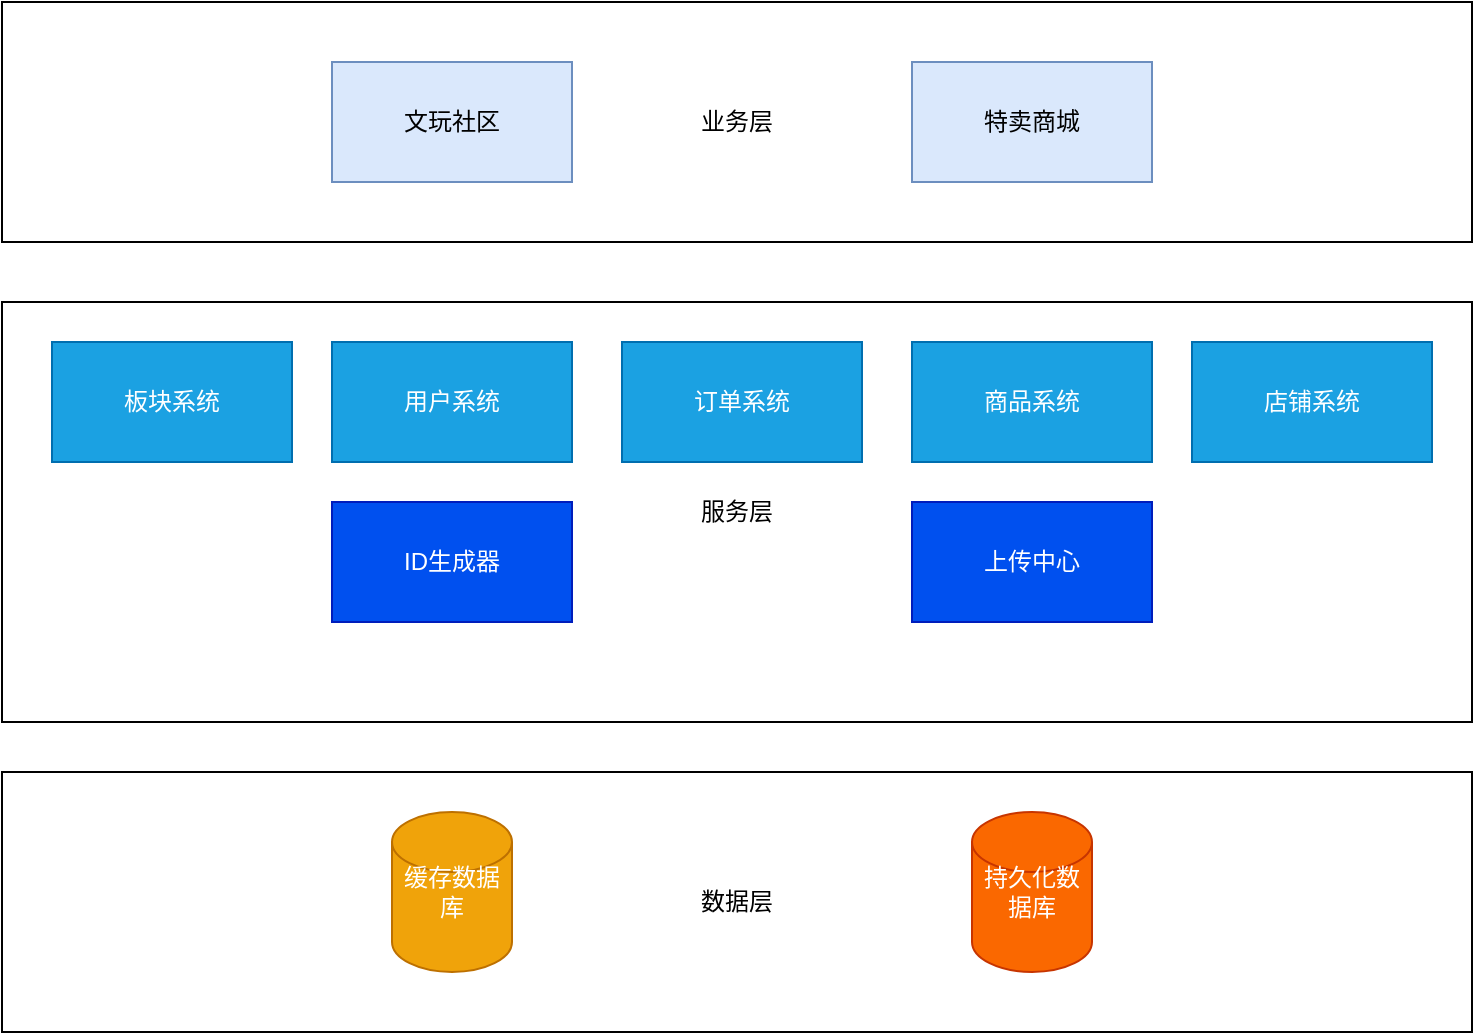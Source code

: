 <mxfile version="13.5.4" type="github"><diagram id="YgU4yX42vRRS7G4Js3PT" name="Page-1"><mxGraphModel dx="1193" dy="603" grid="1" gridSize="10" guides="1" tooltips="1" connect="1" arrows="1" fold="1" page="1" pageScale="1" pageWidth="827" pageHeight="1169" math="0" shadow="0"><root><mxCell id="0"/><mxCell id="1" parent="0"/><mxCell id="IdEeKxnsXP0BwhDuOhQk-12" value="业务层" style="rounded=0;whiteSpace=wrap;html=1;" vertex="1" parent="1"><mxGeometry x="5" y="140" width="735" height="120" as="geometry"/></mxCell><mxCell id="IdEeKxnsXP0BwhDuOhQk-13" value="特卖商城" style="rounded=0;whiteSpace=wrap;html=1;fillColor=#dae8fc;strokeColor=#6c8ebf;" vertex="1" parent="1"><mxGeometry x="460" y="170" width="120" height="60" as="geometry"/></mxCell><mxCell id="IdEeKxnsXP0BwhDuOhQk-14" value="文玩社区" style="rounded=0;whiteSpace=wrap;html=1;fillColor=#dae8fc;strokeColor=#6c8ebf;" vertex="1" parent="1"><mxGeometry x="170" y="170" width="120" height="60" as="geometry"/></mxCell><mxCell id="IdEeKxnsXP0BwhDuOhQk-15" value="服务层" style="rounded=0;whiteSpace=wrap;html=1;" vertex="1" parent="1"><mxGeometry x="5" y="290" width="735" height="210" as="geometry"/></mxCell><mxCell id="IdEeKxnsXP0BwhDuOhQk-18" value="板块系统" style="rounded=0;whiteSpace=wrap;html=1;fillColor=#1ba1e2;strokeColor=#006EAF;fontColor=#ffffff;" vertex="1" parent="1"><mxGeometry x="30" y="310" width="120" height="60" as="geometry"/></mxCell><mxCell id="IdEeKxnsXP0BwhDuOhQk-20" value="用户系统" style="rounded=0;whiteSpace=wrap;html=1;fillColor=#1ba1e2;strokeColor=#006EAF;fontColor=#ffffff;" vertex="1" parent="1"><mxGeometry x="170" y="310" width="120" height="60" as="geometry"/></mxCell><mxCell id="IdEeKxnsXP0BwhDuOhQk-21" value="订单系统" style="rounded=0;whiteSpace=wrap;html=1;fillColor=#1ba1e2;strokeColor=#006EAF;fontColor=#ffffff;" vertex="1" parent="1"><mxGeometry x="315" y="310" width="120" height="60" as="geometry"/></mxCell><mxCell id="IdEeKxnsXP0BwhDuOhQk-22" value="商品系统" style="rounded=0;whiteSpace=wrap;html=1;fillColor=#1ba1e2;strokeColor=#006EAF;fontColor=#ffffff;" vertex="1" parent="1"><mxGeometry x="460" y="310" width="120" height="60" as="geometry"/></mxCell><mxCell id="IdEeKxnsXP0BwhDuOhQk-24" value="店铺系统" style="rounded=0;whiteSpace=wrap;html=1;fillColor=#1ba1e2;strokeColor=#006EAF;fontColor=#ffffff;" vertex="1" parent="1"><mxGeometry x="600" y="310" width="120" height="60" as="geometry"/></mxCell><mxCell id="IdEeKxnsXP0BwhDuOhQk-25" value="ID生成器" style="rounded=0;whiteSpace=wrap;html=1;fillColor=#0050ef;strokeColor=#001DBC;fontColor=#ffffff;" vertex="1" parent="1"><mxGeometry x="170" y="390" width="120" height="60" as="geometry"/></mxCell><mxCell id="IdEeKxnsXP0BwhDuOhQk-26" value="上传中心" style="rounded=0;whiteSpace=wrap;html=1;fillColor=#0050ef;strokeColor=#001DBC;fontColor=#ffffff;" vertex="1" parent="1"><mxGeometry x="460" y="390" width="120" height="60" as="geometry"/></mxCell><mxCell id="IdEeKxnsXP0BwhDuOhQk-28" value="数据层" style="rounded=0;whiteSpace=wrap;html=1;" vertex="1" parent="1"><mxGeometry x="5" y="525" width="735" height="130" as="geometry"/></mxCell><mxCell id="IdEeKxnsXP0BwhDuOhQk-29" value="缓存数据库" style="shape=cylinder2;whiteSpace=wrap;html=1;boundedLbl=1;backgroundOutline=1;size=15;fillColor=#f0a30a;strokeColor=#BD7000;fontColor=#ffffff;" vertex="1" parent="1"><mxGeometry x="200" y="545" width="60" height="80" as="geometry"/></mxCell><mxCell id="IdEeKxnsXP0BwhDuOhQk-30" value="持久化数据库" style="shape=cylinder2;whiteSpace=wrap;html=1;boundedLbl=1;backgroundOutline=1;size=15;fillColor=#fa6800;strokeColor=#C73500;fontColor=#ffffff;" vertex="1" parent="1"><mxGeometry x="490" y="545" width="60" height="80" as="geometry"/></mxCell></root></mxGraphModel></diagram></mxfile>